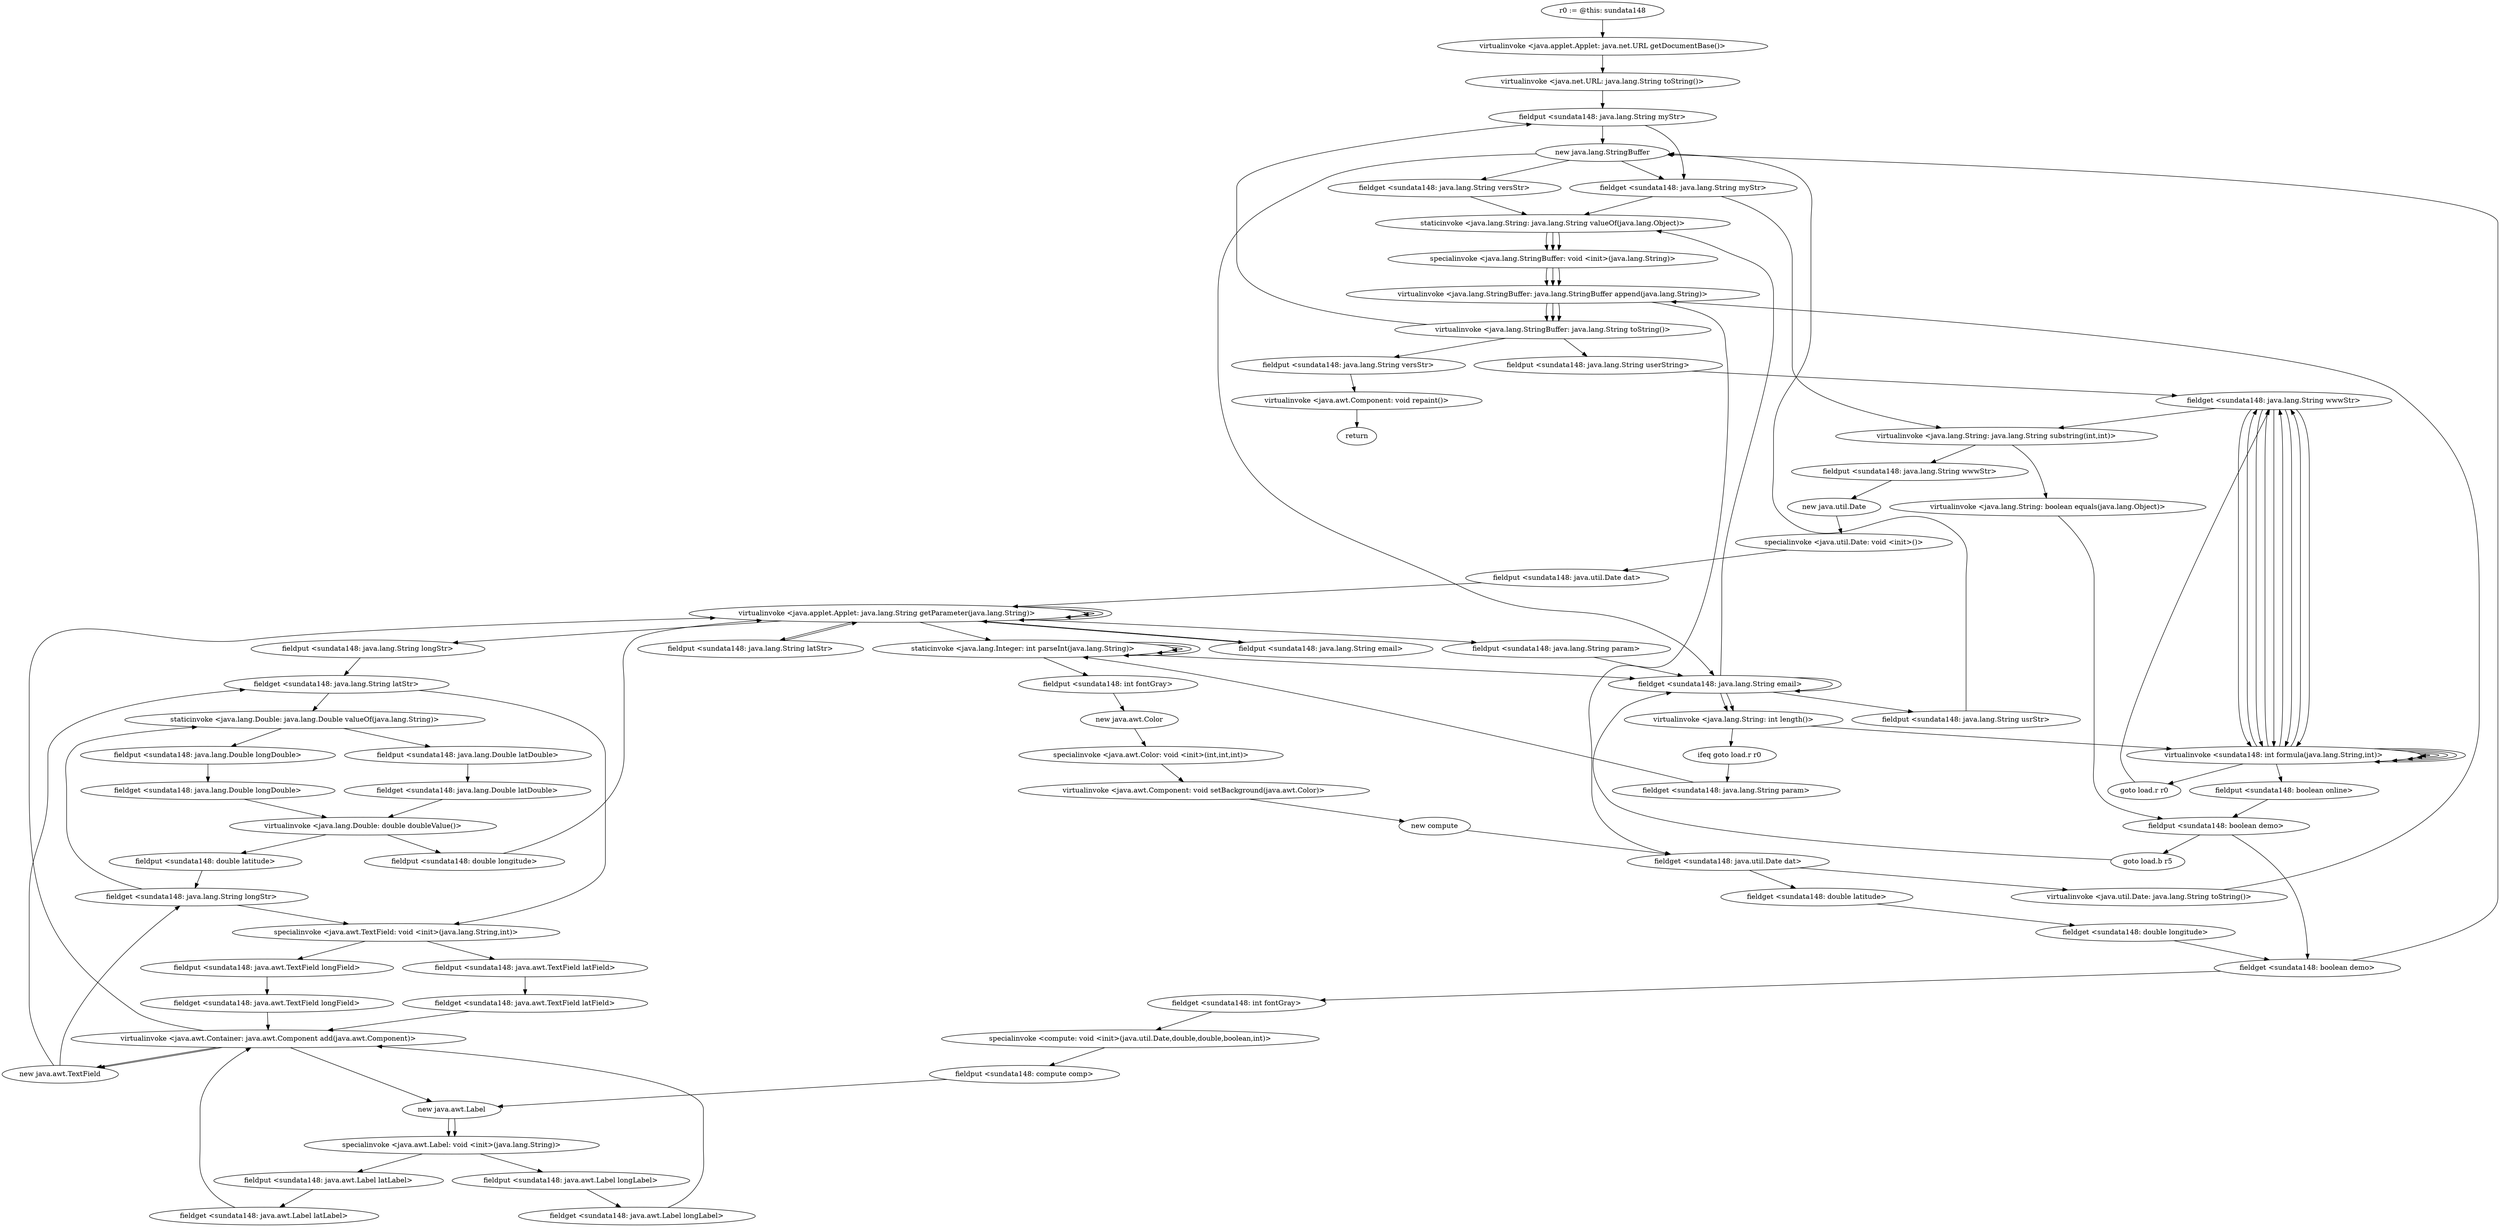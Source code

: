 digraph "" {
"r0 := @this: sundata148"->"virtualinvoke <java.applet.Applet: java.net.URL getDocumentBase()>";
 "virtualinvoke <java.applet.Applet: java.net.URL getDocumentBase()>"->"virtualinvoke <java.net.URL: java.lang.String toString()>";
 "virtualinvoke <java.net.URL: java.lang.String toString()>"->"fieldput <sundata148: java.lang.String myStr>";
 "fieldput <sundata148: java.lang.String myStr>"->"new java.lang.StringBuffer";
 "new java.lang.StringBuffer"->"fieldget <sundata148: java.lang.String myStr>";
 "fieldget <sundata148: java.lang.String myStr>"->"staticinvoke <java.lang.String: java.lang.String valueOf(java.lang.Object)>";
 "staticinvoke <java.lang.String: java.lang.String valueOf(java.lang.Object)>"->"specialinvoke <java.lang.StringBuffer: void <init>(java.lang.String)>";
 "specialinvoke <java.lang.StringBuffer: void <init>(java.lang.String)>"->"virtualinvoke <java.lang.StringBuffer: java.lang.StringBuffer append(java.lang.String)>";
 "virtualinvoke <java.lang.StringBuffer: java.lang.StringBuffer append(java.lang.String)>"->"virtualinvoke <java.lang.StringBuffer: java.lang.String toString()>";
 "virtualinvoke <java.lang.StringBuffer: java.lang.String toString()>"->"fieldput <sundata148: java.lang.String myStr>";
 "fieldput <sundata148: java.lang.String myStr>"->"fieldget <sundata148: java.lang.String myStr>";
 "fieldget <sundata148: java.lang.String myStr>"->"virtualinvoke <java.lang.String: java.lang.String substring(int,int)>";
 "virtualinvoke <java.lang.String: java.lang.String substring(int,int)>"->"fieldput <sundata148: java.lang.String wwwStr>";
 "fieldput <sundata148: java.lang.String wwwStr>"->"new java.util.Date";
 "new java.util.Date"->"specialinvoke <java.util.Date: void <init>()>";
 "specialinvoke <java.util.Date: void <init>()>"->"fieldput <sundata148: java.util.Date dat>";
 "fieldput <sundata148: java.util.Date dat>"->"virtualinvoke <java.applet.Applet: java.lang.String getParameter(java.lang.String)>";
 "virtualinvoke <java.applet.Applet: java.lang.String getParameter(java.lang.String)>"->"fieldput <sundata148: java.lang.String latStr>";
 "fieldput <sundata148: java.lang.String latStr>"->"virtualinvoke <java.applet.Applet: java.lang.String getParameter(java.lang.String)>";
 "virtualinvoke <java.applet.Applet: java.lang.String getParameter(java.lang.String)>"->"fieldput <sundata148: java.lang.String longStr>";
 "fieldput <sundata148: java.lang.String longStr>"->"fieldget <sundata148: java.lang.String latStr>";
 "fieldget <sundata148: java.lang.String latStr>"->"staticinvoke <java.lang.Double: java.lang.Double valueOf(java.lang.String)>";
 "staticinvoke <java.lang.Double: java.lang.Double valueOf(java.lang.String)>"->"fieldput <sundata148: java.lang.Double latDouble>";
 "fieldput <sundata148: java.lang.Double latDouble>"->"fieldget <sundata148: java.lang.Double latDouble>";
 "fieldget <sundata148: java.lang.Double latDouble>"->"virtualinvoke <java.lang.Double: double doubleValue()>";
 "virtualinvoke <java.lang.Double: double doubleValue()>"->"fieldput <sundata148: double latitude>";
 "fieldput <sundata148: double latitude>"->"fieldget <sundata148: java.lang.String longStr>";
 "fieldget <sundata148: java.lang.String longStr>"->"staticinvoke <java.lang.Double: java.lang.Double valueOf(java.lang.String)>";
 "staticinvoke <java.lang.Double: java.lang.Double valueOf(java.lang.String)>"->"fieldput <sundata148: java.lang.Double longDouble>";
 "fieldput <sundata148: java.lang.Double longDouble>"->"fieldget <sundata148: java.lang.Double longDouble>";
 "fieldget <sundata148: java.lang.Double longDouble>"->"virtualinvoke <java.lang.Double: double doubleValue()>";
 "virtualinvoke <java.lang.Double: double doubleValue()>"->"fieldput <sundata148: double longitude>";
 "fieldput <sundata148: double longitude>"->"virtualinvoke <java.applet.Applet: java.lang.String getParameter(java.lang.String)>";
 "virtualinvoke <java.applet.Applet: java.lang.String getParameter(java.lang.String)>"->"virtualinvoke <java.applet.Applet: java.lang.String getParameter(java.lang.String)>";
 "virtualinvoke <java.applet.Applet: java.lang.String getParameter(java.lang.String)>"->"virtualinvoke <java.applet.Applet: java.lang.String getParameter(java.lang.String)>";
 "virtualinvoke <java.applet.Applet: java.lang.String getParameter(java.lang.String)>"->"virtualinvoke <java.applet.Applet: java.lang.String getParameter(java.lang.String)>";
 "virtualinvoke <java.applet.Applet: java.lang.String getParameter(java.lang.String)>"->"staticinvoke <java.lang.Integer: int parseInt(java.lang.String)>";
 "staticinvoke <java.lang.Integer: int parseInt(java.lang.String)>"->"staticinvoke <java.lang.Integer: int parseInt(java.lang.String)>";
 "staticinvoke <java.lang.Integer: int parseInt(java.lang.String)>"->"staticinvoke <java.lang.Integer: int parseInt(java.lang.String)>";
 "staticinvoke <java.lang.Integer: int parseInt(java.lang.String)>"->"staticinvoke <java.lang.Integer: int parseInt(java.lang.String)>";
 "staticinvoke <java.lang.Integer: int parseInt(java.lang.String)>"->"fieldput <sundata148: int fontGray>";
 "fieldput <sundata148: int fontGray>"->"new java.awt.Color";
 "new java.awt.Color"->"specialinvoke <java.awt.Color: void <init>(int,int,int)>";
 "specialinvoke <java.awt.Color: void <init>(int,int,int)>"->"virtualinvoke <java.awt.Component: void setBackground(java.awt.Color)>";
 "virtualinvoke <java.awt.Component: void setBackground(java.awt.Color)>"->"new compute";
 "new compute"->"fieldget <sundata148: java.util.Date dat>";
 "fieldget <sundata148: java.util.Date dat>"->"fieldget <sundata148: double latitude>";
 "fieldget <sundata148: double latitude>"->"fieldget <sundata148: double longitude>";
 "fieldget <sundata148: double longitude>"->"fieldget <sundata148: boolean demo>";
 "fieldget <sundata148: boolean demo>"->"fieldget <sundata148: int fontGray>";
 "fieldget <sundata148: int fontGray>"->"specialinvoke <compute: void <init>(java.util.Date,double,double,boolean,int)>";
 "specialinvoke <compute: void <init>(java.util.Date,double,double,boolean,int)>"->"fieldput <sundata148: compute comp>";
 "fieldput <sundata148: compute comp>"->"new java.awt.Label";
 "new java.awt.Label"->"specialinvoke <java.awt.Label: void <init>(java.lang.String)>";
 "specialinvoke <java.awt.Label: void <init>(java.lang.String)>"->"fieldput <sundata148: java.awt.Label latLabel>";
 "fieldput <sundata148: java.awt.Label latLabel>"->"fieldget <sundata148: java.awt.Label latLabel>";
 "fieldget <sundata148: java.awt.Label latLabel>"->"virtualinvoke <java.awt.Container: java.awt.Component add(java.awt.Component)>";
 "virtualinvoke <java.awt.Container: java.awt.Component add(java.awt.Component)>"->"new java.awt.TextField";
 "new java.awt.TextField"->"fieldget <sundata148: java.lang.String latStr>";
 "fieldget <sundata148: java.lang.String latStr>"->"specialinvoke <java.awt.TextField: void <init>(java.lang.String,int)>";
 "specialinvoke <java.awt.TextField: void <init>(java.lang.String,int)>"->"fieldput <sundata148: java.awt.TextField latField>";
 "fieldput <sundata148: java.awt.TextField latField>"->"fieldget <sundata148: java.awt.TextField latField>";
 "fieldget <sundata148: java.awt.TextField latField>"->"virtualinvoke <java.awt.Container: java.awt.Component add(java.awt.Component)>";
 "virtualinvoke <java.awt.Container: java.awt.Component add(java.awt.Component)>"->"new java.awt.Label";
 "new java.awt.Label"->"specialinvoke <java.awt.Label: void <init>(java.lang.String)>";
 "specialinvoke <java.awt.Label: void <init>(java.lang.String)>"->"fieldput <sundata148: java.awt.Label longLabel>";
 "fieldput <sundata148: java.awt.Label longLabel>"->"fieldget <sundata148: java.awt.Label longLabel>";
 "fieldget <sundata148: java.awt.Label longLabel>"->"virtualinvoke <java.awt.Container: java.awt.Component add(java.awt.Component)>";
 "virtualinvoke <java.awt.Container: java.awt.Component add(java.awt.Component)>"->"new java.awt.TextField";
 "new java.awt.TextField"->"fieldget <sundata148: java.lang.String longStr>";
 "fieldget <sundata148: java.lang.String longStr>"->"specialinvoke <java.awt.TextField: void <init>(java.lang.String,int)>";
 "specialinvoke <java.awt.TextField: void <init>(java.lang.String,int)>"->"fieldput <sundata148: java.awt.TextField longField>";
 "fieldput <sundata148: java.awt.TextField longField>"->"fieldget <sundata148: java.awt.TextField longField>";
 "fieldget <sundata148: java.awt.TextField longField>"->"virtualinvoke <java.awt.Container: java.awt.Component add(java.awt.Component)>";
 "virtualinvoke <java.awt.Container: java.awt.Component add(java.awt.Component)>"->"virtualinvoke <java.applet.Applet: java.lang.String getParameter(java.lang.String)>";
 "virtualinvoke <java.applet.Applet: java.lang.String getParameter(java.lang.String)>"->"fieldput <sundata148: java.lang.String email>";
 "fieldput <sundata148: java.lang.String email>"->"virtualinvoke <java.applet.Applet: java.lang.String getParameter(java.lang.String)>";
 "virtualinvoke <java.applet.Applet: java.lang.String getParameter(java.lang.String)>"->"fieldput <sundata148: java.lang.String param>";
 "fieldput <sundata148: java.lang.String param>"->"fieldget <sundata148: java.lang.String email>";
 "fieldget <sundata148: java.lang.String email>"->"fieldput <sundata148: java.lang.String usrStr>";
 "fieldput <sundata148: java.lang.String usrStr>"->"new java.lang.StringBuffer";
 "new java.lang.StringBuffer"->"fieldget <sundata148: java.lang.String email>";
 "fieldget <sundata148: java.lang.String email>"->"staticinvoke <java.lang.String: java.lang.String valueOf(java.lang.Object)>";
 "staticinvoke <java.lang.String: java.lang.String valueOf(java.lang.Object)>"->"specialinvoke <java.lang.StringBuffer: void <init>(java.lang.String)>";
 "specialinvoke <java.lang.StringBuffer: void <init>(java.lang.String)>"->"virtualinvoke <java.lang.StringBuffer: java.lang.StringBuffer append(java.lang.String)>";
 "virtualinvoke <java.lang.StringBuffer: java.lang.StringBuffer append(java.lang.String)>"->"fieldget <sundata148: java.util.Date dat>";
 "fieldget <sundata148: java.util.Date dat>"->"virtualinvoke <java.util.Date: java.lang.String toString()>";
 "virtualinvoke <java.util.Date: java.lang.String toString()>"->"virtualinvoke <java.lang.StringBuffer: java.lang.StringBuffer append(java.lang.String)>";
 "virtualinvoke <java.lang.StringBuffer: java.lang.StringBuffer append(java.lang.String)>"->"virtualinvoke <java.lang.StringBuffer: java.lang.String toString()>";
 "virtualinvoke <java.lang.StringBuffer: java.lang.String toString()>"->"fieldput <sundata148: java.lang.String userString>";
 "fieldput <sundata148: java.lang.String userString>"->"fieldget <sundata148: java.lang.String wwwStr>";
 "fieldget <sundata148: java.lang.String wwwStr>"->"virtualinvoke <sundata148: int formula(java.lang.String,int)>";
 "virtualinvoke <sundata148: int formula(java.lang.String,int)>"->"virtualinvoke <sundata148: int formula(java.lang.String,int)>";
 "virtualinvoke <sundata148: int formula(java.lang.String,int)>"->"fieldget <sundata148: java.lang.String wwwStr>";
 "fieldget <sundata148: java.lang.String wwwStr>"->"virtualinvoke <sundata148: int formula(java.lang.String,int)>";
 "virtualinvoke <sundata148: int formula(java.lang.String,int)>"->"virtualinvoke <sundata148: int formula(java.lang.String,int)>";
 "virtualinvoke <sundata148: int formula(java.lang.String,int)>"->"fieldget <sundata148: java.lang.String wwwStr>";
 "fieldget <sundata148: java.lang.String wwwStr>"->"virtualinvoke <sundata148: int formula(java.lang.String,int)>";
 "virtualinvoke <sundata148: int formula(java.lang.String,int)>"->"virtualinvoke <sundata148: int formula(java.lang.String,int)>";
 "virtualinvoke <sundata148: int formula(java.lang.String,int)>"->"fieldget <sundata148: java.lang.String wwwStr>";
 "fieldget <sundata148: java.lang.String wwwStr>"->"virtualinvoke <sundata148: int formula(java.lang.String,int)>";
 "virtualinvoke <sundata148: int formula(java.lang.String,int)>"->"virtualinvoke <sundata148: int formula(java.lang.String,int)>";
 "virtualinvoke <sundata148: int formula(java.lang.String,int)>"->"fieldget <sundata148: java.lang.String wwwStr>";
 "fieldget <sundata148: java.lang.String wwwStr>"->"virtualinvoke <sundata148: int formula(java.lang.String,int)>";
 "virtualinvoke <sundata148: int formula(java.lang.String,int)>"->"virtualinvoke <sundata148: int formula(java.lang.String,int)>";
 "virtualinvoke <sundata148: int formula(java.lang.String,int)>"->"fieldput <sundata148: boolean online>";
 "fieldput <sundata148: boolean online>"->"fieldput <sundata148: boolean demo>";
 "fieldput <sundata148: boolean demo>"->"goto load.b r5";
 "goto load.b r5"->"fieldget <sundata148: java.lang.String email>";
 "fieldget <sundata148: java.lang.String email>"->"virtualinvoke <java.lang.String: int length()>";
 "virtualinvoke <java.lang.String: int length()>"->"ifeq goto load.r r0";
 "ifeq goto load.r r0"->"fieldget <sundata148: java.lang.String param>";
 "fieldget <sundata148: java.lang.String param>"->"staticinvoke <java.lang.Integer: int parseInt(java.lang.String)>";
 "staticinvoke <java.lang.Integer: int parseInt(java.lang.String)>"->"fieldget <sundata148: java.lang.String email>";
 "fieldget <sundata148: java.lang.String email>"->"fieldget <sundata148: java.lang.String email>";
 "fieldget <sundata148: java.lang.String email>"->"virtualinvoke <java.lang.String: int length()>";
 "virtualinvoke <java.lang.String: int length()>"->"virtualinvoke <sundata148: int formula(java.lang.String,int)>";
 "virtualinvoke <sundata148: int formula(java.lang.String,int)>"->"goto load.r r0";
 "goto load.r r0"->"fieldget <sundata148: java.lang.String wwwStr>";
 "fieldget <sundata148: java.lang.String wwwStr>"->"virtualinvoke <java.lang.String: java.lang.String substring(int,int)>";
 "virtualinvoke <java.lang.String: java.lang.String substring(int,int)>"->"virtualinvoke <java.lang.String: boolean equals(java.lang.Object)>";
 "virtualinvoke <java.lang.String: boolean equals(java.lang.Object)>"->"fieldput <sundata148: boolean demo>";
 "fieldput <sundata148: boolean demo>"->"fieldget <sundata148: boolean demo>";
 "fieldget <sundata148: boolean demo>"->"new java.lang.StringBuffer";
 "new java.lang.StringBuffer"->"fieldget <sundata148: java.lang.String versStr>";
 "fieldget <sundata148: java.lang.String versStr>"->"staticinvoke <java.lang.String: java.lang.String valueOf(java.lang.Object)>";
 "staticinvoke <java.lang.String: java.lang.String valueOf(java.lang.Object)>"->"specialinvoke <java.lang.StringBuffer: void <init>(java.lang.String)>";
 "specialinvoke <java.lang.StringBuffer: void <init>(java.lang.String)>"->"virtualinvoke <java.lang.StringBuffer: java.lang.StringBuffer append(java.lang.String)>";
 "virtualinvoke <java.lang.StringBuffer: java.lang.StringBuffer append(java.lang.String)>"->"virtualinvoke <java.lang.StringBuffer: java.lang.String toString()>";
 "virtualinvoke <java.lang.StringBuffer: java.lang.String toString()>"->"fieldput <sundata148: java.lang.String versStr>";
 "fieldput <sundata148: java.lang.String versStr>"->"virtualinvoke <java.awt.Component: void repaint()>";
 "virtualinvoke <java.awt.Component: void repaint()>"->"return";
"fieldput <sundata148: boolean demo>";
}
